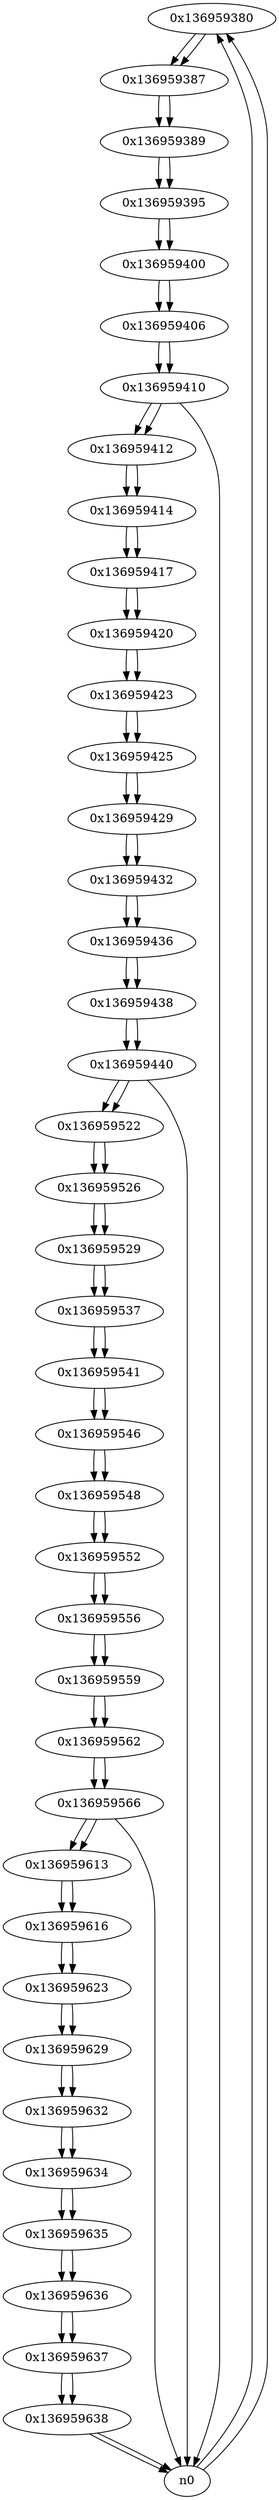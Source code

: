 digraph G{
/* nodes */
  n1 [label="0x136959380"]
  n2 [label="0x136959387"]
  n3 [label="0x136959389"]
  n4 [label="0x136959395"]
  n5 [label="0x136959400"]
  n6 [label="0x136959406"]
  n7 [label="0x136959410"]
  n8 [label="0x136959412"]
  n9 [label="0x136959414"]
  n10 [label="0x136959417"]
  n11 [label="0x136959420"]
  n12 [label="0x136959423"]
  n13 [label="0x136959425"]
  n14 [label="0x136959429"]
  n15 [label="0x136959432"]
  n16 [label="0x136959436"]
  n17 [label="0x136959438"]
  n18 [label="0x136959440"]
  n19 [label="0x136959522"]
  n20 [label="0x136959526"]
  n21 [label="0x136959529"]
  n22 [label="0x136959537"]
  n23 [label="0x136959541"]
  n24 [label="0x136959546"]
  n25 [label="0x136959548"]
  n26 [label="0x136959552"]
  n27 [label="0x136959556"]
  n28 [label="0x136959559"]
  n29 [label="0x136959562"]
  n30 [label="0x136959566"]
  n31 [label="0x136959613"]
  n32 [label="0x136959616"]
  n33 [label="0x136959623"]
  n34 [label="0x136959629"]
  n35 [label="0x136959632"]
  n36 [label="0x136959634"]
  n37 [label="0x136959635"]
  n38 [label="0x136959636"]
  n39 [label="0x136959637"]
  n40 [label="0x136959638"]
/* edges */
n1 -> n2;
n0 -> n1;
n0 -> n1;
n2 -> n3;
n1 -> n2;
n3 -> n4;
n2 -> n3;
n4 -> n5;
n3 -> n4;
n5 -> n6;
n4 -> n5;
n6 -> n7;
n5 -> n6;
n7 -> n8;
n7 -> n0;
n6 -> n7;
n8 -> n9;
n7 -> n8;
n9 -> n10;
n8 -> n9;
n10 -> n11;
n9 -> n10;
n11 -> n12;
n10 -> n11;
n12 -> n13;
n11 -> n12;
n13 -> n14;
n12 -> n13;
n14 -> n15;
n13 -> n14;
n15 -> n16;
n14 -> n15;
n16 -> n17;
n15 -> n16;
n17 -> n18;
n16 -> n17;
n18 -> n19;
n18 -> n0;
n17 -> n18;
n19 -> n20;
n18 -> n19;
n20 -> n21;
n19 -> n20;
n21 -> n22;
n20 -> n21;
n22 -> n23;
n21 -> n22;
n23 -> n24;
n22 -> n23;
n24 -> n25;
n23 -> n24;
n25 -> n26;
n24 -> n25;
n26 -> n27;
n25 -> n26;
n27 -> n28;
n26 -> n27;
n28 -> n29;
n27 -> n28;
n29 -> n30;
n28 -> n29;
n30 -> n31;
n30 -> n0;
n29 -> n30;
n31 -> n32;
n30 -> n31;
n32 -> n33;
n31 -> n32;
n33 -> n34;
n32 -> n33;
n34 -> n35;
n33 -> n34;
n35 -> n36;
n34 -> n35;
n36 -> n37;
n35 -> n36;
n37 -> n38;
n36 -> n37;
n38 -> n39;
n37 -> n38;
n39 -> n40;
n38 -> n39;
n40 -> n0;
n40 -> n0;
n39 -> n40;
}
